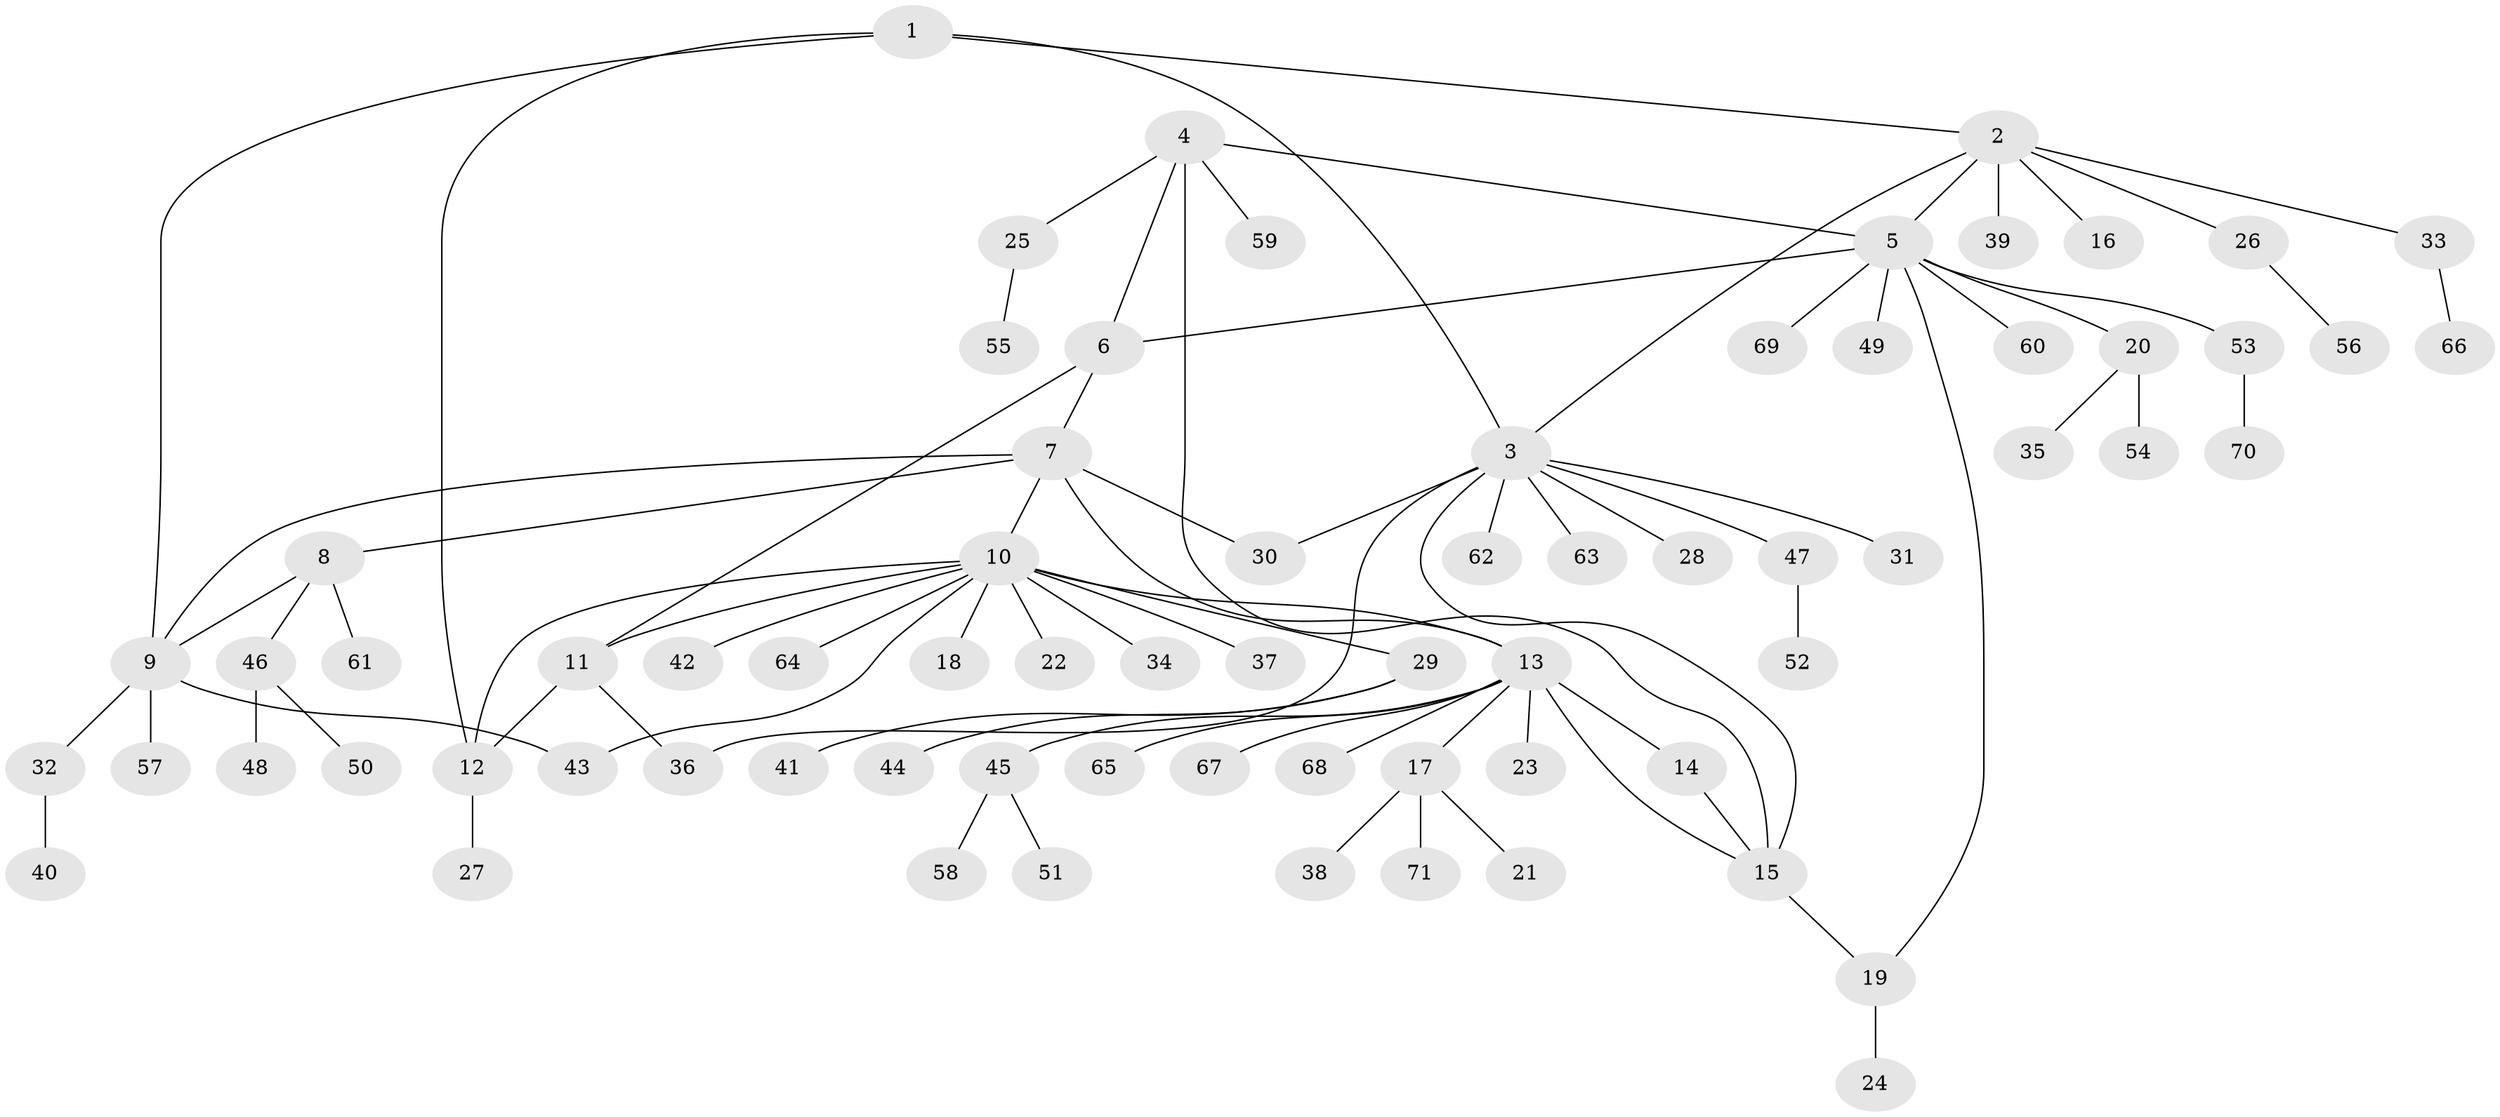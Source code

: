 // Generated by graph-tools (version 1.1) at 2025/37/03/09/25 02:37:44]
// undirected, 71 vertices, 85 edges
graph export_dot {
graph [start="1"]
  node [color=gray90,style=filled];
  1;
  2;
  3;
  4;
  5;
  6;
  7;
  8;
  9;
  10;
  11;
  12;
  13;
  14;
  15;
  16;
  17;
  18;
  19;
  20;
  21;
  22;
  23;
  24;
  25;
  26;
  27;
  28;
  29;
  30;
  31;
  32;
  33;
  34;
  35;
  36;
  37;
  38;
  39;
  40;
  41;
  42;
  43;
  44;
  45;
  46;
  47;
  48;
  49;
  50;
  51;
  52;
  53;
  54;
  55;
  56;
  57;
  58;
  59;
  60;
  61;
  62;
  63;
  64;
  65;
  66;
  67;
  68;
  69;
  70;
  71;
  1 -- 2;
  1 -- 3;
  1 -- 9;
  1 -- 12;
  2 -- 3;
  2 -- 5;
  2 -- 16;
  2 -- 26;
  2 -- 33;
  2 -- 39;
  3 -- 15;
  3 -- 28;
  3 -- 30;
  3 -- 31;
  3 -- 36;
  3 -- 47;
  3 -- 62;
  3 -- 63;
  4 -- 5;
  4 -- 6;
  4 -- 15;
  4 -- 25;
  4 -- 59;
  5 -- 6;
  5 -- 19;
  5 -- 20;
  5 -- 49;
  5 -- 53;
  5 -- 60;
  5 -- 69;
  6 -- 7;
  6 -- 11;
  7 -- 8;
  7 -- 9;
  7 -- 10;
  7 -- 13;
  7 -- 30;
  8 -- 9;
  8 -- 46;
  8 -- 61;
  9 -- 32;
  9 -- 43;
  9 -- 57;
  10 -- 11;
  10 -- 12;
  10 -- 13;
  10 -- 18;
  10 -- 22;
  10 -- 29;
  10 -- 34;
  10 -- 37;
  10 -- 42;
  10 -- 43;
  10 -- 64;
  11 -- 12;
  11 -- 36;
  12 -- 27;
  13 -- 14;
  13 -- 15;
  13 -- 17;
  13 -- 23;
  13 -- 45;
  13 -- 65;
  13 -- 67;
  13 -- 68;
  14 -- 15;
  15 -- 19;
  17 -- 21;
  17 -- 38;
  17 -- 71;
  19 -- 24;
  20 -- 35;
  20 -- 54;
  25 -- 55;
  26 -- 56;
  29 -- 41;
  29 -- 44;
  32 -- 40;
  33 -- 66;
  45 -- 51;
  45 -- 58;
  46 -- 48;
  46 -- 50;
  47 -- 52;
  53 -- 70;
}
